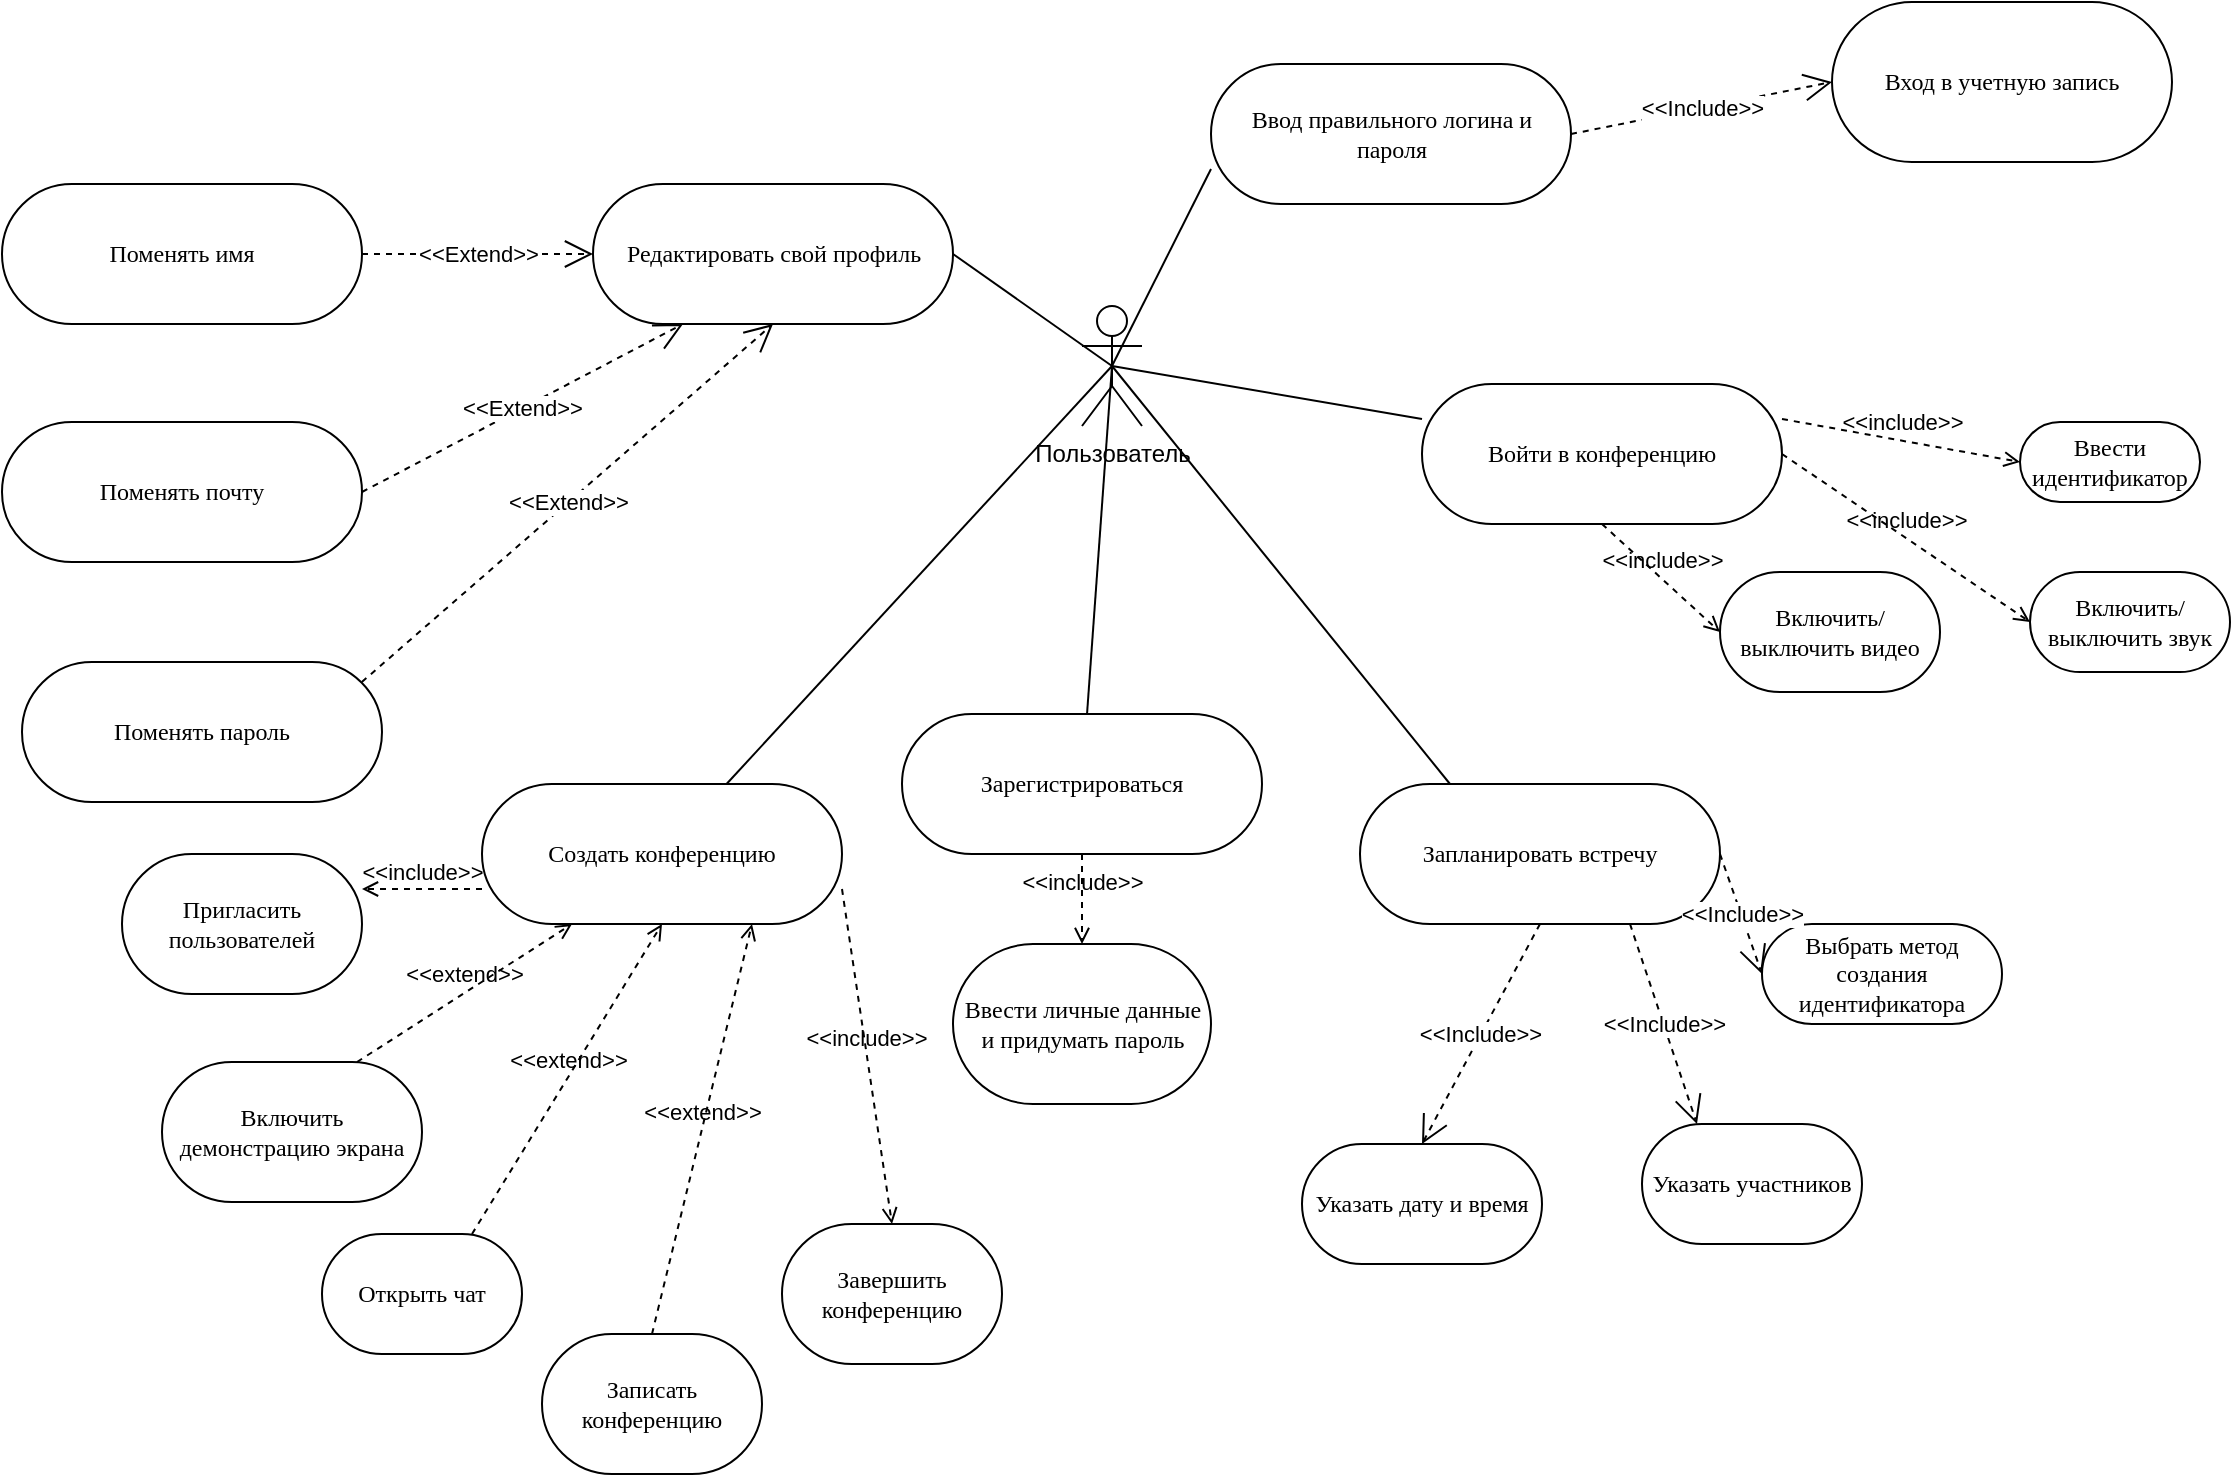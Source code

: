 <mxfile version="25.0.3">
  <diagram name="Page-1" id="DOSBF38sDXuN_YtfLslx">
    <mxGraphModel dx="2670" dy="753" grid="1" gridSize="10" guides="1" tooltips="1" connect="1" arrows="1" fold="1" page="1" pageScale="1" pageWidth="827" pageHeight="1169" math="0" shadow="0">
      <root>
        <mxCell id="0" />
        <mxCell id="1" parent="0" />
        <mxCell id="u-Aj2_A5IeIaLN87Bf7G-1" value="Пользователь" style="shape=umlActor;verticalLabelPosition=bottom;verticalAlign=top;html=1;" vertex="1" parent="1">
          <mxGeometry x="-160" y="1241" width="30" height="60" as="geometry" />
        </mxCell>
        <mxCell id="u-Aj2_A5IeIaLN87Bf7G-2" value="Ввод правильного логина и пароля" style="rounded=1;whiteSpace=wrap;html=1;shadow=0;comic=0;labelBackgroundColor=none;strokeWidth=1;fontFamily=Verdana;fontSize=12;align=center;arcSize=50;" vertex="1" parent="1">
          <mxGeometry x="-95.5" y="1120" width="180" height="70" as="geometry" />
        </mxCell>
        <mxCell id="u-Aj2_A5IeIaLN87Bf7G-3" value="&amp;lt;&amp;lt;Include&amp;gt;&amp;gt;" style="endArrow=open;endSize=12;dashed=1;html=1;rounded=0;exitX=1;exitY=0.5;exitDx=0;exitDy=0;entryX=0;entryY=0.5;entryDx=0;entryDy=0;" edge="1" parent="1" source="u-Aj2_A5IeIaLN87Bf7G-2" target="u-Aj2_A5IeIaLN87Bf7G-4">
          <mxGeometry width="160" relative="1" as="geometry">
            <mxPoint x="345" y="1220" as="sourcePoint" />
            <mxPoint x="490" y="1240" as="targetPoint" />
          </mxGeometry>
        </mxCell>
        <mxCell id="u-Aj2_A5IeIaLN87Bf7G-4" value="Вход в учетную запись" style="rounded=1;whiteSpace=wrap;html=1;shadow=0;comic=0;labelBackgroundColor=none;strokeWidth=1;fontFamily=Verdana;fontSize=12;align=center;arcSize=50;" vertex="1" parent="1">
          <mxGeometry x="215" y="1089" width="170" height="80" as="geometry" />
        </mxCell>
        <mxCell id="u-Aj2_A5IeIaLN87Bf7G-5" value="&lt;font style=&quot;vertical-align: inherit;&quot;&gt;&lt;font style=&quot;vertical-align: inherit;&quot;&gt;Войти в конференцию&lt;/font&gt;&lt;/font&gt;" style="rounded=1;whiteSpace=wrap;html=1;shadow=0;comic=0;labelBackgroundColor=none;strokeWidth=1;fontFamily=Verdana;fontSize=12;align=center;arcSize=50;" vertex="1" parent="1">
          <mxGeometry x="10" y="1280" width="180" height="70" as="geometry" />
        </mxCell>
        <mxCell id="u-Aj2_A5IeIaLN87Bf7G-6" value="&lt;font style=&quot;vertical-align: inherit;&quot;&gt;&lt;font style=&quot;vertical-align: inherit;&quot;&gt;Ввести идентификатор&lt;/font&gt;&lt;/font&gt;" style="rounded=1;whiteSpace=wrap;html=1;shadow=0;comic=0;labelBackgroundColor=none;strokeWidth=1;fontFamily=Verdana;fontSize=12;align=center;arcSize=50;" vertex="1" parent="1">
          <mxGeometry x="309" y="1299" width="90" height="40" as="geometry" />
        </mxCell>
        <mxCell id="u-Aj2_A5IeIaLN87Bf7G-8" value="" style="endArrow=none;html=1;rounded=0;entryX=0;entryY=0.25;entryDx=0;entryDy=0;" edge="1" parent="1" target="u-Aj2_A5IeIaLN87Bf7G-5">
          <mxGeometry width="50" height="50" relative="1" as="geometry">
            <mxPoint x="-145" y="1271" as="sourcePoint" />
            <mxPoint x="470" y="1440" as="targetPoint" />
          </mxGeometry>
        </mxCell>
        <mxCell id="u-Aj2_A5IeIaLN87Bf7G-9" value="" style="endArrow=none;html=1;rounded=0;entryX=0;entryY=0.75;entryDx=0;entryDy=0;exitX=0.5;exitY=0.5;exitDx=0;exitDy=0;exitPerimeter=0;" edge="1" parent="1" target="u-Aj2_A5IeIaLN87Bf7G-2" source="u-Aj2_A5IeIaLN87Bf7G-1">
          <mxGeometry width="50" height="50" relative="1" as="geometry">
            <mxPoint x="-130" y="1270" as="sourcePoint" />
            <mxPoint x="10" y="1458" as="targetPoint" />
          </mxGeometry>
        </mxCell>
        <mxCell id="u-Aj2_A5IeIaLN87Bf7G-10" value="&lt;font style=&quot;vertical-align: inherit;&quot;&gt;&lt;font style=&quot;vertical-align: inherit;&quot;&gt;&lt;font style=&quot;vertical-align: inherit;&quot;&gt;&lt;font style=&quot;vertical-align: inherit;&quot;&gt;Запланировать встречу&lt;/font&gt;&lt;/font&gt;&lt;/font&gt;&lt;/font&gt;" style="rounded=1;whiteSpace=wrap;html=1;shadow=0;comic=0;labelBackgroundColor=none;strokeWidth=1;fontFamily=Verdana;fontSize=12;align=center;arcSize=50;" vertex="1" parent="1">
          <mxGeometry x="-21" y="1480" width="180" height="70" as="geometry" />
        </mxCell>
        <mxCell id="u-Aj2_A5IeIaLN87Bf7G-11" value="&lt;font style=&quot;vertical-align: inherit;&quot;&gt;&lt;font style=&quot;vertical-align: inherit;&quot;&gt;Выбрать метод создания идентификатора&lt;/font&gt;&lt;/font&gt;" style="rounded=1;whiteSpace=wrap;html=1;shadow=0;comic=0;labelBackgroundColor=none;strokeWidth=1;fontFamily=Verdana;fontSize=12;align=center;arcSize=50;" vertex="1" parent="1">
          <mxGeometry x="180" y="1550" width="120" height="50" as="geometry" />
        </mxCell>
        <mxCell id="u-Aj2_A5IeIaLN87Bf7G-12" value="&lt;font style=&quot;vertical-align: inherit;&quot;&gt;&lt;font style=&quot;vertical-align: inherit;&quot;&gt;Указать участников&lt;/font&gt;&lt;/font&gt;" style="rounded=1;whiteSpace=wrap;html=1;shadow=0;comic=0;labelBackgroundColor=none;strokeWidth=1;fontFamily=Verdana;fontSize=12;align=center;arcSize=50;" vertex="1" parent="1">
          <mxGeometry x="120" y="1650" width="110" height="60" as="geometry" />
        </mxCell>
        <mxCell id="u-Aj2_A5IeIaLN87Bf7G-13" value="&amp;lt;&amp;lt;Include&amp;gt;&amp;gt;" style="endArrow=open;endSize=12;dashed=1;html=1;rounded=0;exitX=1;exitY=0.5;exitDx=0;exitDy=0;entryX=0;entryY=0.5;entryDx=0;entryDy=0;" edge="1" parent="1" source="u-Aj2_A5IeIaLN87Bf7G-10" target="u-Aj2_A5IeIaLN87Bf7G-11">
          <mxGeometry width="160" relative="1" as="geometry">
            <mxPoint x="150" y="1245" as="sourcePoint" />
            <mxPoint x="320" y="1250" as="targetPoint" />
          </mxGeometry>
        </mxCell>
        <mxCell id="u-Aj2_A5IeIaLN87Bf7G-14" value="&amp;lt;&amp;lt;Include&amp;gt;&amp;gt;" style="endArrow=open;endSize=12;dashed=1;html=1;rounded=0;entryX=0.25;entryY=0;entryDx=0;entryDy=0;exitX=0.75;exitY=1;exitDx=0;exitDy=0;" edge="1" parent="1" source="u-Aj2_A5IeIaLN87Bf7G-10" target="u-Aj2_A5IeIaLN87Bf7G-12">
          <mxGeometry width="160" relative="1" as="geometry">
            <mxPoint x="130" y="1548" as="sourcePoint" />
            <mxPoint x="170" y="1559" as="targetPoint" />
            <Array as="points" />
          </mxGeometry>
        </mxCell>
        <mxCell id="u-Aj2_A5IeIaLN87Bf7G-15" value="&lt;font style=&quot;vertical-align: inherit;&quot;&gt;&lt;font style=&quot;vertical-align: inherit;&quot;&gt;Указать дату и время&lt;/font&gt;&lt;/font&gt;" style="rounded=1;whiteSpace=wrap;html=1;shadow=0;comic=0;labelBackgroundColor=none;strokeWidth=1;fontFamily=Verdana;fontSize=12;align=center;arcSize=50;" vertex="1" parent="1">
          <mxGeometry x="-50" y="1660" width="120" height="60" as="geometry" />
        </mxCell>
        <mxCell id="u-Aj2_A5IeIaLN87Bf7G-16" value="&amp;lt;&amp;lt;Include&amp;gt;&amp;gt;" style="endArrow=open;endSize=12;dashed=1;html=1;rounded=0;exitX=0.5;exitY=1;exitDx=0;exitDy=0;entryX=0.5;entryY=0;entryDx=0;entryDy=0;" edge="1" parent="1" source="u-Aj2_A5IeIaLN87Bf7G-10" target="u-Aj2_A5IeIaLN87Bf7G-15">
          <mxGeometry width="160" relative="1" as="geometry">
            <mxPoint x="84" y="1600" as="sourcePoint" />
            <mxPoint x="178" y="1675" as="targetPoint" />
            <Array as="points" />
          </mxGeometry>
        </mxCell>
        <mxCell id="u-Aj2_A5IeIaLN87Bf7G-17" value="" style="endArrow=none;html=1;rounded=0;entryX=0.25;entryY=0;entryDx=0;entryDy=0;exitX=0.5;exitY=0.5;exitDx=0;exitDy=0;exitPerimeter=0;" edge="1" parent="1" source="u-Aj2_A5IeIaLN87Bf7G-1" target="u-Aj2_A5IeIaLN87Bf7G-10">
          <mxGeometry width="50" height="50" relative="1" as="geometry">
            <mxPoint x="-120" y="1292" as="sourcePoint" />
            <mxPoint x="10" y="1388" as="targetPoint" />
          </mxGeometry>
        </mxCell>
        <mxCell id="u-Aj2_A5IeIaLN87Bf7G-18" value="&lt;font style=&quot;vertical-align: inherit;&quot;&gt;&lt;font style=&quot;vertical-align: inherit;&quot;&gt;Создать конференцию&lt;/font&gt;&lt;/font&gt;" style="rounded=1;whiteSpace=wrap;html=1;shadow=0;comic=0;labelBackgroundColor=none;strokeWidth=1;fontFamily=Verdana;fontSize=12;align=center;arcSize=50;" vertex="1" parent="1">
          <mxGeometry x="-460" y="1480" width="180" height="70" as="geometry" />
        </mxCell>
        <mxCell id="u-Aj2_A5IeIaLN87Bf7G-21" value="" style="endArrow=none;html=1;rounded=0;exitX=0.5;exitY=0.5;exitDx=0;exitDy=0;exitPerimeter=0;" edge="1" parent="1" source="u-Aj2_A5IeIaLN87Bf7G-1" target="u-Aj2_A5IeIaLN87Bf7G-18">
          <mxGeometry width="50" height="50" relative="1" as="geometry">
            <mxPoint x="-110" y="1320" as="sourcePoint" />
            <mxPoint x="5" y="1540" as="targetPoint" />
          </mxGeometry>
        </mxCell>
        <mxCell id="u-Aj2_A5IeIaLN87Bf7G-36" value="&lt;font style=&quot;vertical-align: inherit;&quot;&gt;&lt;font style=&quot;vertical-align: inherit;&quot;&gt;Зарегистрироваться&lt;/font&gt;&lt;/font&gt;" style="rounded=1;whiteSpace=wrap;html=1;shadow=0;comic=0;labelBackgroundColor=none;strokeWidth=1;fontFamily=Verdana;fontSize=12;align=center;arcSize=50;" vertex="1" parent="1">
          <mxGeometry x="-250" y="1445" width="180" height="70" as="geometry" />
        </mxCell>
        <mxCell id="u-Aj2_A5IeIaLN87Bf7G-37" value="" style="endArrow=none;html=1;rounded=0;exitX=0.5;exitY=0.5;exitDx=0;exitDy=0;exitPerimeter=0;" edge="1" parent="1" target="u-Aj2_A5IeIaLN87Bf7G-36" source="u-Aj2_A5IeIaLN87Bf7G-1">
          <mxGeometry width="50" height="50" relative="1" as="geometry">
            <mxPoint x="-132" y="1311" as="sourcePoint" />
            <mxPoint x="-95" y="1652" as="targetPoint" />
            <Array as="points" />
          </mxGeometry>
        </mxCell>
        <mxCell id="u-Aj2_A5IeIaLN87Bf7G-40" value="Редактировать свой профиль" style="rounded=1;whiteSpace=wrap;html=1;shadow=0;comic=0;labelBackgroundColor=none;strokeWidth=1;fontFamily=Verdana;fontSize=12;align=center;arcSize=50;" vertex="1" parent="1">
          <mxGeometry x="-404.5" y="1180" width="180" height="70" as="geometry" />
        </mxCell>
        <mxCell id="u-Aj2_A5IeIaLN87Bf7G-41" value="" style="endArrow=none;html=1;rounded=0;exitX=1;exitY=0.5;exitDx=0;exitDy=0;entryX=0.5;entryY=0.5;entryDx=0;entryDy=0;entryPerimeter=0;" edge="1" parent="1" source="u-Aj2_A5IeIaLN87Bf7G-40" target="u-Aj2_A5IeIaLN87Bf7G-1">
          <mxGeometry width="50" height="50" relative="1" as="geometry">
            <mxPoint x="170" y="1490" as="sourcePoint" />
            <mxPoint x="220" y="1440" as="targetPoint" />
          </mxGeometry>
        </mxCell>
        <mxCell id="u-Aj2_A5IeIaLN87Bf7G-42" value="Поменять имя" style="rounded=1;whiteSpace=wrap;html=1;shadow=0;comic=0;labelBackgroundColor=none;strokeWidth=1;fontFamily=Verdana;fontSize=12;align=center;arcSize=50;" vertex="1" parent="1">
          <mxGeometry x="-700" y="1180" width="180" height="70" as="geometry" />
        </mxCell>
        <mxCell id="u-Aj2_A5IeIaLN87Bf7G-43" value="Поменять почту" style="rounded=1;whiteSpace=wrap;html=1;shadow=0;comic=0;labelBackgroundColor=none;strokeWidth=1;fontFamily=Verdana;fontSize=12;align=center;arcSize=50;" vertex="1" parent="1">
          <mxGeometry x="-700" y="1299" width="180" height="70" as="geometry" />
        </mxCell>
        <mxCell id="u-Aj2_A5IeIaLN87Bf7G-44" value="Поменять пароль" style="rounded=1;whiteSpace=wrap;html=1;shadow=0;comic=0;labelBackgroundColor=none;strokeWidth=1;fontFamily=Verdana;fontSize=12;align=center;arcSize=50;" vertex="1" parent="1">
          <mxGeometry x="-690" y="1419" width="180" height="70" as="geometry" />
        </mxCell>
        <mxCell id="u-Aj2_A5IeIaLN87Bf7G-45" value="&amp;lt;&amp;lt;Extend&amp;gt;&amp;gt;" style="endArrow=open;endSize=12;dashed=1;html=1;rounded=0;exitX=0.944;exitY=0.143;exitDx=0;exitDy=0;entryX=0.5;entryY=1;entryDx=0;entryDy=0;exitPerimeter=0;" edge="1" parent="1" source="u-Aj2_A5IeIaLN87Bf7G-44" target="u-Aj2_A5IeIaLN87Bf7G-40">
          <mxGeometry width="160" relative="1" as="geometry">
            <mxPoint x="290" y="1475" as="sourcePoint" />
            <mxPoint x="190" y="1405" as="targetPoint" />
            <Array as="points" />
          </mxGeometry>
        </mxCell>
        <mxCell id="u-Aj2_A5IeIaLN87Bf7G-46" value="&amp;lt;&amp;lt;Extend&amp;gt;&amp;gt;" style="endArrow=open;endSize=12;dashed=1;html=1;rounded=0;exitX=1;exitY=0.5;exitDx=0;exitDy=0;entryX=0.25;entryY=1;entryDx=0;entryDy=0;" edge="1" parent="1" source="u-Aj2_A5IeIaLN87Bf7G-43" target="u-Aj2_A5IeIaLN87Bf7G-40">
          <mxGeometry width="160" relative="1" as="geometry">
            <mxPoint x="-500" y="1490" as="sourcePoint" />
            <mxPoint x="-360" y="1331" as="targetPoint" />
            <Array as="points" />
          </mxGeometry>
        </mxCell>
        <mxCell id="u-Aj2_A5IeIaLN87Bf7G-47" value="&amp;lt;&amp;lt;Extend&amp;gt;&amp;gt;" style="endArrow=open;endSize=12;dashed=1;html=1;rounded=0;exitX=1;exitY=0.5;exitDx=0;exitDy=0;entryX=0;entryY=0.5;entryDx=0;entryDy=0;" edge="1" parent="1" source="u-Aj2_A5IeIaLN87Bf7G-42" target="u-Aj2_A5IeIaLN87Bf7G-40">
          <mxGeometry width="160" relative="1" as="geometry">
            <mxPoint x="-510" y="1405" as="sourcePoint" />
            <mxPoint x="-405" y="1331" as="targetPoint" />
            <Array as="points" />
          </mxGeometry>
        </mxCell>
        <mxCell id="u-Aj2_A5IeIaLN87Bf7G-48" value="&lt;font style=&quot;vertical-align: inherit;&quot;&gt;&lt;font style=&quot;vertical-align: inherit;&quot;&gt;Пригласить пользователей&lt;/font&gt;&lt;/font&gt;" style="rounded=1;whiteSpace=wrap;html=1;shadow=0;comic=0;labelBackgroundColor=none;strokeWidth=1;fontFamily=Verdana;fontSize=12;align=center;arcSize=50;" vertex="1" parent="1">
          <mxGeometry x="-640" y="1515" width="120" height="70" as="geometry" />
        </mxCell>
        <mxCell id="u-Aj2_A5IeIaLN87Bf7G-49" value="&lt;font style=&quot;vertical-align: inherit;&quot;&gt;&lt;font style=&quot;vertical-align: inherit;&quot;&gt;Включить демонстрацию экрана&lt;/font&gt;&lt;/font&gt;" style="rounded=1;whiteSpace=wrap;html=1;shadow=0;comic=0;labelBackgroundColor=none;strokeWidth=1;fontFamily=Verdana;fontSize=12;align=center;arcSize=50;" vertex="1" parent="1">
          <mxGeometry x="-620" y="1619" width="130" height="70" as="geometry" />
        </mxCell>
        <mxCell id="u-Aj2_A5IeIaLN87Bf7G-50" value="&lt;font style=&quot;vertical-align: inherit;&quot;&gt;&lt;font style=&quot;vertical-align: inherit;&quot;&gt;Открыть чат&lt;/font&gt;&lt;/font&gt;" style="rounded=1;whiteSpace=wrap;html=1;shadow=0;comic=0;labelBackgroundColor=none;strokeWidth=1;fontFamily=Verdana;fontSize=12;align=center;arcSize=50;" vertex="1" parent="1">
          <mxGeometry x="-540" y="1705" width="100" height="60" as="geometry" />
        </mxCell>
        <mxCell id="u-Aj2_A5IeIaLN87Bf7G-51" value="&lt;font style=&quot;vertical-align: inherit;&quot;&gt;&lt;font style=&quot;vertical-align: inherit;&quot;&gt;Записать конференцию&lt;/font&gt;&lt;/font&gt;" style="rounded=1;whiteSpace=wrap;html=1;shadow=0;comic=0;labelBackgroundColor=none;strokeWidth=1;fontFamily=Verdana;fontSize=12;align=center;arcSize=50;" vertex="1" parent="1">
          <mxGeometry x="-430" y="1755" width="110" height="70" as="geometry" />
        </mxCell>
        <mxCell id="u-Aj2_A5IeIaLN87Bf7G-52" value="&lt;font style=&quot;vertical-align: inherit;&quot;&gt;&lt;font style=&quot;vertical-align: inherit;&quot;&gt;Завершить конференцию&lt;/font&gt;&lt;/font&gt;" style="rounded=1;whiteSpace=wrap;html=1;shadow=0;comic=0;labelBackgroundColor=none;strokeWidth=1;fontFamily=Verdana;fontSize=12;align=center;arcSize=50;" vertex="1" parent="1">
          <mxGeometry x="-310" y="1700" width="110" height="70" as="geometry" />
        </mxCell>
        <mxCell id="u-Aj2_A5IeIaLN87Bf7G-53" value="&amp;lt;&amp;lt;include&amp;gt;&amp;gt;" style="html=1;verticalAlign=bottom;labelBackgroundColor=none;endArrow=open;endFill=0;dashed=1;rounded=0;exitX=0;exitY=0.75;exitDx=0;exitDy=0;entryX=1;entryY=0.25;entryDx=0;entryDy=0;" edge="1" parent="1" source="u-Aj2_A5IeIaLN87Bf7G-18" target="u-Aj2_A5IeIaLN87Bf7G-48">
          <mxGeometry width="160" relative="1" as="geometry">
            <mxPoint x="-570" y="1560" as="sourcePoint" />
            <mxPoint x="-410" y="1560" as="targetPoint" />
          </mxGeometry>
        </mxCell>
        <mxCell id="u-Aj2_A5IeIaLN87Bf7G-54" value="&amp;lt;&amp;lt;include&amp;gt;&amp;gt;" style="html=1;verticalAlign=bottom;labelBackgroundColor=none;endArrow=open;endFill=0;dashed=1;rounded=0;exitX=1;exitY=0.75;exitDx=0;exitDy=0;entryX=0.5;entryY=0;entryDx=0;entryDy=0;" edge="1" parent="1" source="u-Aj2_A5IeIaLN87Bf7G-18" target="u-Aj2_A5IeIaLN87Bf7G-52">
          <mxGeometry width="160" relative="1" as="geometry">
            <mxPoint x="-570" y="1560" as="sourcePoint" />
            <mxPoint x="-410" y="1560" as="targetPoint" />
          </mxGeometry>
        </mxCell>
        <mxCell id="u-Aj2_A5IeIaLN87Bf7G-55" value="&amp;lt;&amp;lt;extend&amp;gt;&amp;gt;" style="html=1;verticalAlign=bottom;labelBackgroundColor=none;endArrow=open;endFill=0;dashed=1;rounded=0;exitX=0.75;exitY=0;exitDx=0;exitDy=0;entryX=0.25;entryY=1;entryDx=0;entryDy=0;" edge="1" parent="1" source="u-Aj2_A5IeIaLN87Bf7G-49" target="u-Aj2_A5IeIaLN87Bf7G-18">
          <mxGeometry width="160" relative="1" as="geometry">
            <mxPoint x="-570" y="1560" as="sourcePoint" />
            <mxPoint x="-410" y="1560" as="targetPoint" />
          </mxGeometry>
        </mxCell>
        <mxCell id="u-Aj2_A5IeIaLN87Bf7G-56" value="&amp;lt;&amp;lt;extend&amp;gt;&amp;gt;" style="html=1;verticalAlign=bottom;labelBackgroundColor=none;endArrow=open;endFill=0;dashed=1;rounded=0;exitX=0.75;exitY=0;exitDx=0;exitDy=0;entryX=0.5;entryY=1;entryDx=0;entryDy=0;" edge="1" parent="1" source="u-Aj2_A5IeIaLN87Bf7G-50" target="u-Aj2_A5IeIaLN87Bf7G-18">
          <mxGeometry width="160" relative="1" as="geometry">
            <mxPoint x="-570" y="1560" as="sourcePoint" />
            <mxPoint x="-410" y="1560" as="targetPoint" />
          </mxGeometry>
        </mxCell>
        <mxCell id="u-Aj2_A5IeIaLN87Bf7G-57" value="&amp;lt;&amp;lt;extend&amp;gt;&amp;gt;" style="html=1;verticalAlign=bottom;labelBackgroundColor=none;endArrow=open;endFill=0;dashed=1;rounded=0;exitX=0.5;exitY=0;exitDx=0;exitDy=0;entryX=0.75;entryY=1;entryDx=0;entryDy=0;" edge="1" parent="1" source="u-Aj2_A5IeIaLN87Bf7G-51" target="u-Aj2_A5IeIaLN87Bf7G-18">
          <mxGeometry width="160" relative="1" as="geometry">
            <mxPoint x="-570" y="1560" as="sourcePoint" />
            <mxPoint x="-410" y="1560" as="targetPoint" />
          </mxGeometry>
        </mxCell>
        <mxCell id="u-Aj2_A5IeIaLN87Bf7G-59" value="&lt;font style=&quot;vertical-align: inherit;&quot;&gt;&lt;font style=&quot;vertical-align: inherit;&quot;&gt;Включить/выключить звук&lt;/font&gt;&lt;/font&gt;" style="rounded=1;whiteSpace=wrap;html=1;shadow=0;comic=0;labelBackgroundColor=none;strokeWidth=1;fontFamily=Verdana;fontSize=12;align=center;arcSize=50;" vertex="1" parent="1">
          <mxGeometry x="314" y="1374" width="100" height="50" as="geometry" />
        </mxCell>
        <mxCell id="u-Aj2_A5IeIaLN87Bf7G-60" value="&lt;font style=&quot;vertical-align: inherit;&quot;&gt;&lt;font style=&quot;vertical-align: inherit;&quot;&gt;Включить/выключить видео&lt;/font&gt;&lt;/font&gt;" style="rounded=1;whiteSpace=wrap;html=1;shadow=0;comic=0;labelBackgroundColor=none;strokeWidth=1;fontFamily=Verdana;fontSize=12;align=center;arcSize=50;" vertex="1" parent="1">
          <mxGeometry x="159" y="1374" width="110" height="60" as="geometry" />
        </mxCell>
        <mxCell id="u-Aj2_A5IeIaLN87Bf7G-61" value="&amp;lt;&amp;lt;include&amp;gt;&amp;gt;" style="html=1;verticalAlign=bottom;labelBackgroundColor=none;endArrow=open;endFill=0;dashed=1;rounded=0;exitX=1;exitY=0.25;exitDx=0;exitDy=0;entryX=0;entryY=0.5;entryDx=0;entryDy=0;" edge="1" parent="1" source="u-Aj2_A5IeIaLN87Bf7G-5" target="u-Aj2_A5IeIaLN87Bf7G-6">
          <mxGeometry width="160" relative="1" as="geometry">
            <mxPoint x="-30" y="1560" as="sourcePoint" />
            <mxPoint x="130" y="1560" as="targetPoint" />
          </mxGeometry>
        </mxCell>
        <mxCell id="u-Aj2_A5IeIaLN87Bf7G-63" value="&amp;lt;&amp;lt;include&amp;gt;&amp;gt;" style="html=1;verticalAlign=bottom;labelBackgroundColor=none;endArrow=open;endFill=0;dashed=1;rounded=0;exitX=1;exitY=0.5;exitDx=0;exitDy=0;entryX=0;entryY=0.5;entryDx=0;entryDy=0;" edge="1" parent="1" source="u-Aj2_A5IeIaLN87Bf7G-5" target="u-Aj2_A5IeIaLN87Bf7G-59">
          <mxGeometry width="160" relative="1" as="geometry">
            <mxPoint x="-30" y="1560" as="sourcePoint" />
            <mxPoint x="130" y="1560" as="targetPoint" />
          </mxGeometry>
        </mxCell>
        <mxCell id="u-Aj2_A5IeIaLN87Bf7G-64" value="&amp;lt;&amp;lt;include&amp;gt;&amp;gt;" style="html=1;verticalAlign=bottom;labelBackgroundColor=none;endArrow=open;endFill=0;dashed=1;rounded=0;exitX=0.5;exitY=1;exitDx=0;exitDy=0;entryX=0;entryY=0.5;entryDx=0;entryDy=0;" edge="1" parent="1" source="u-Aj2_A5IeIaLN87Bf7G-5" target="u-Aj2_A5IeIaLN87Bf7G-60">
          <mxGeometry width="160" relative="1" as="geometry">
            <mxPoint x="-30" y="1560" as="sourcePoint" />
            <mxPoint x="130" y="1560" as="targetPoint" />
          </mxGeometry>
        </mxCell>
        <mxCell id="u-Aj2_A5IeIaLN87Bf7G-65" value="&lt;font style=&quot;vertical-align: inherit;&quot;&gt;&lt;font style=&quot;vertical-align: inherit;&quot;&gt;&lt;font style=&quot;vertical-align: inherit;&quot;&gt;&lt;font style=&quot;vertical-align: inherit;&quot;&gt;&lt;font style=&quot;vertical-align: inherit;&quot;&gt;&lt;font style=&quot;vertical-align: inherit;&quot;&gt;Ввести личные данные и придумать пароль&lt;/font&gt;&lt;/font&gt;&lt;/font&gt;&lt;/font&gt;&lt;/font&gt;&lt;/font&gt;" style="rounded=1;whiteSpace=wrap;html=1;shadow=0;comic=0;labelBackgroundColor=none;strokeWidth=1;fontFamily=Verdana;fontSize=12;align=center;arcSize=50;" vertex="1" parent="1">
          <mxGeometry x="-224.5" y="1560" width="129" height="80" as="geometry" />
        </mxCell>
        <mxCell id="u-Aj2_A5IeIaLN87Bf7G-67" value="&amp;lt;&amp;lt;include&amp;gt;&amp;gt;" style="html=1;verticalAlign=bottom;labelBackgroundColor=none;endArrow=open;endFill=0;dashed=1;rounded=0;entryX=0.5;entryY=0;entryDx=0;entryDy=0;exitX=0.5;exitY=1;exitDx=0;exitDy=0;" edge="1" parent="1" source="u-Aj2_A5IeIaLN87Bf7G-36" target="u-Aj2_A5IeIaLN87Bf7G-65">
          <mxGeometry width="160" relative="1" as="geometry">
            <mxPoint x="-270" y="1480" as="sourcePoint" />
            <mxPoint x="-110" y="1480" as="targetPoint" />
          </mxGeometry>
        </mxCell>
      </root>
    </mxGraphModel>
  </diagram>
</mxfile>
